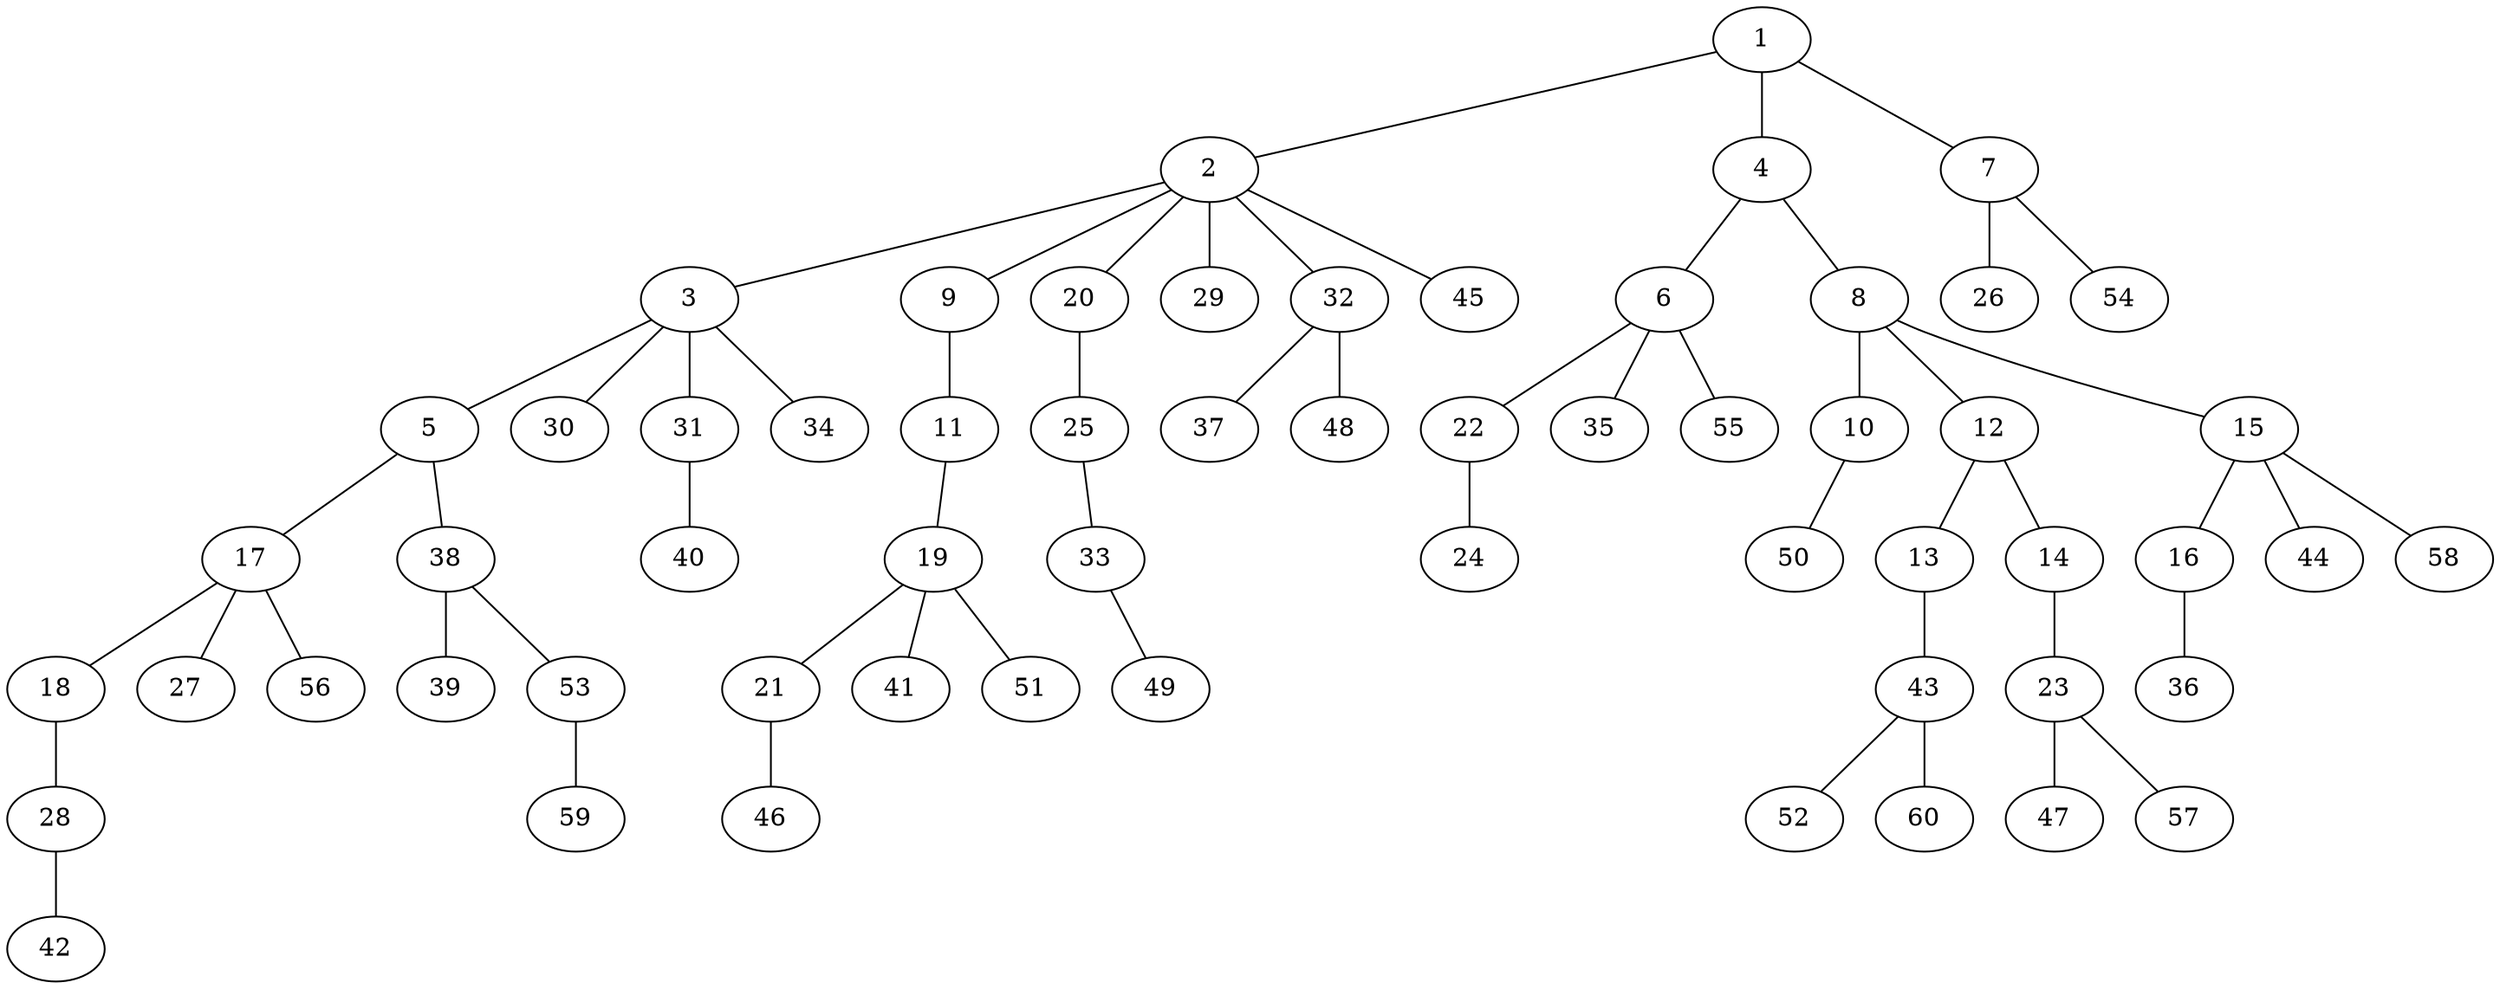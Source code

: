 graph graphname {1--2
1--4
1--7
2--3
2--9
2--20
2--29
2--32
2--45
3--5
3--30
3--31
3--34
4--6
4--8
5--17
5--38
6--22
6--35
6--55
7--26
7--54
8--10
8--12
8--15
9--11
10--50
11--19
12--13
12--14
13--43
14--23
15--16
15--44
15--58
16--36
17--18
17--27
17--56
18--28
19--21
19--41
19--51
20--25
21--46
22--24
23--47
23--57
25--33
28--42
31--40
32--37
32--48
33--49
38--39
38--53
43--52
43--60
53--59
}